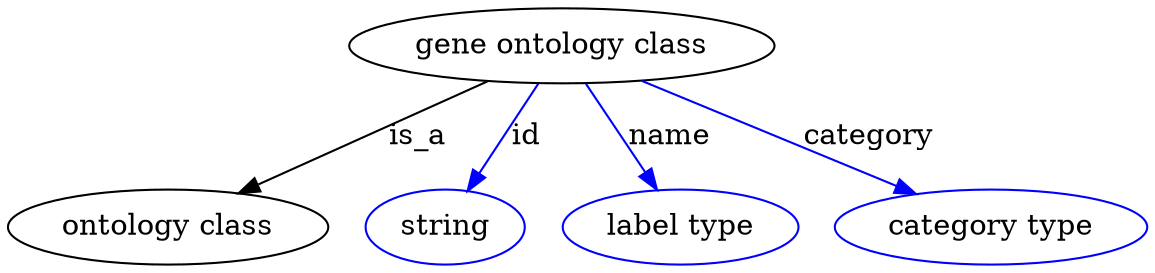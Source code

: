 digraph {
	graph [bb="0,0,446.24,123"];
	node [label="\N"];
	"gene ontology class"	[height=0.5,
		label="gene ontology class",
		pos="218.74,105",
		width=2.2387];
	"ontology class"	[height=0.5,
		pos="61.745,18",
		width=1.7151];
	"gene ontology class" -> "ontology class"	[label=is_a,
		lp="160.74,61.5",
		pos="e,89.696,34.133 189.58,88.211 163.93,74.322 126.45,54.032 98.702,39.009"];
	id	[color=blue,
		height=0.5,
		label=string,
		pos="171.74,18",
		width=0.84854];
	"gene ontology class" -> id	[color=blue,
		label=id,
		lp="204.24,61.5",
		pos="e,180.76,35.31 209.23,86.799 202.48,74.58 193.3,57.976 185.71,44.257",
		style=solid];
	name	[color=blue,
		height=0.5,
		label="label type",
		pos="265.74,18",
		width=1.2638];
	"gene ontology class" -> name	[color=blue,
		label=name,
		lp="261.24,61.5",
		pos="e,256.41,35.885 228.26,86.799 234.92,74.738 243.96,58.403 251.48,44.79",
		style=solid];
	category	[color=blue,
		height=0.5,
		label="category type",
		pos="387.74,18",
		width=1.6249];
	"gene ontology class" -> category	[color=blue,
		label=category,
		lp="337.24,61.5",
		pos="e,358.5,33.709 250.14,88.211 278.13,74.132 319.2,53.475 349.18,38.394",
		style=solid];
}
